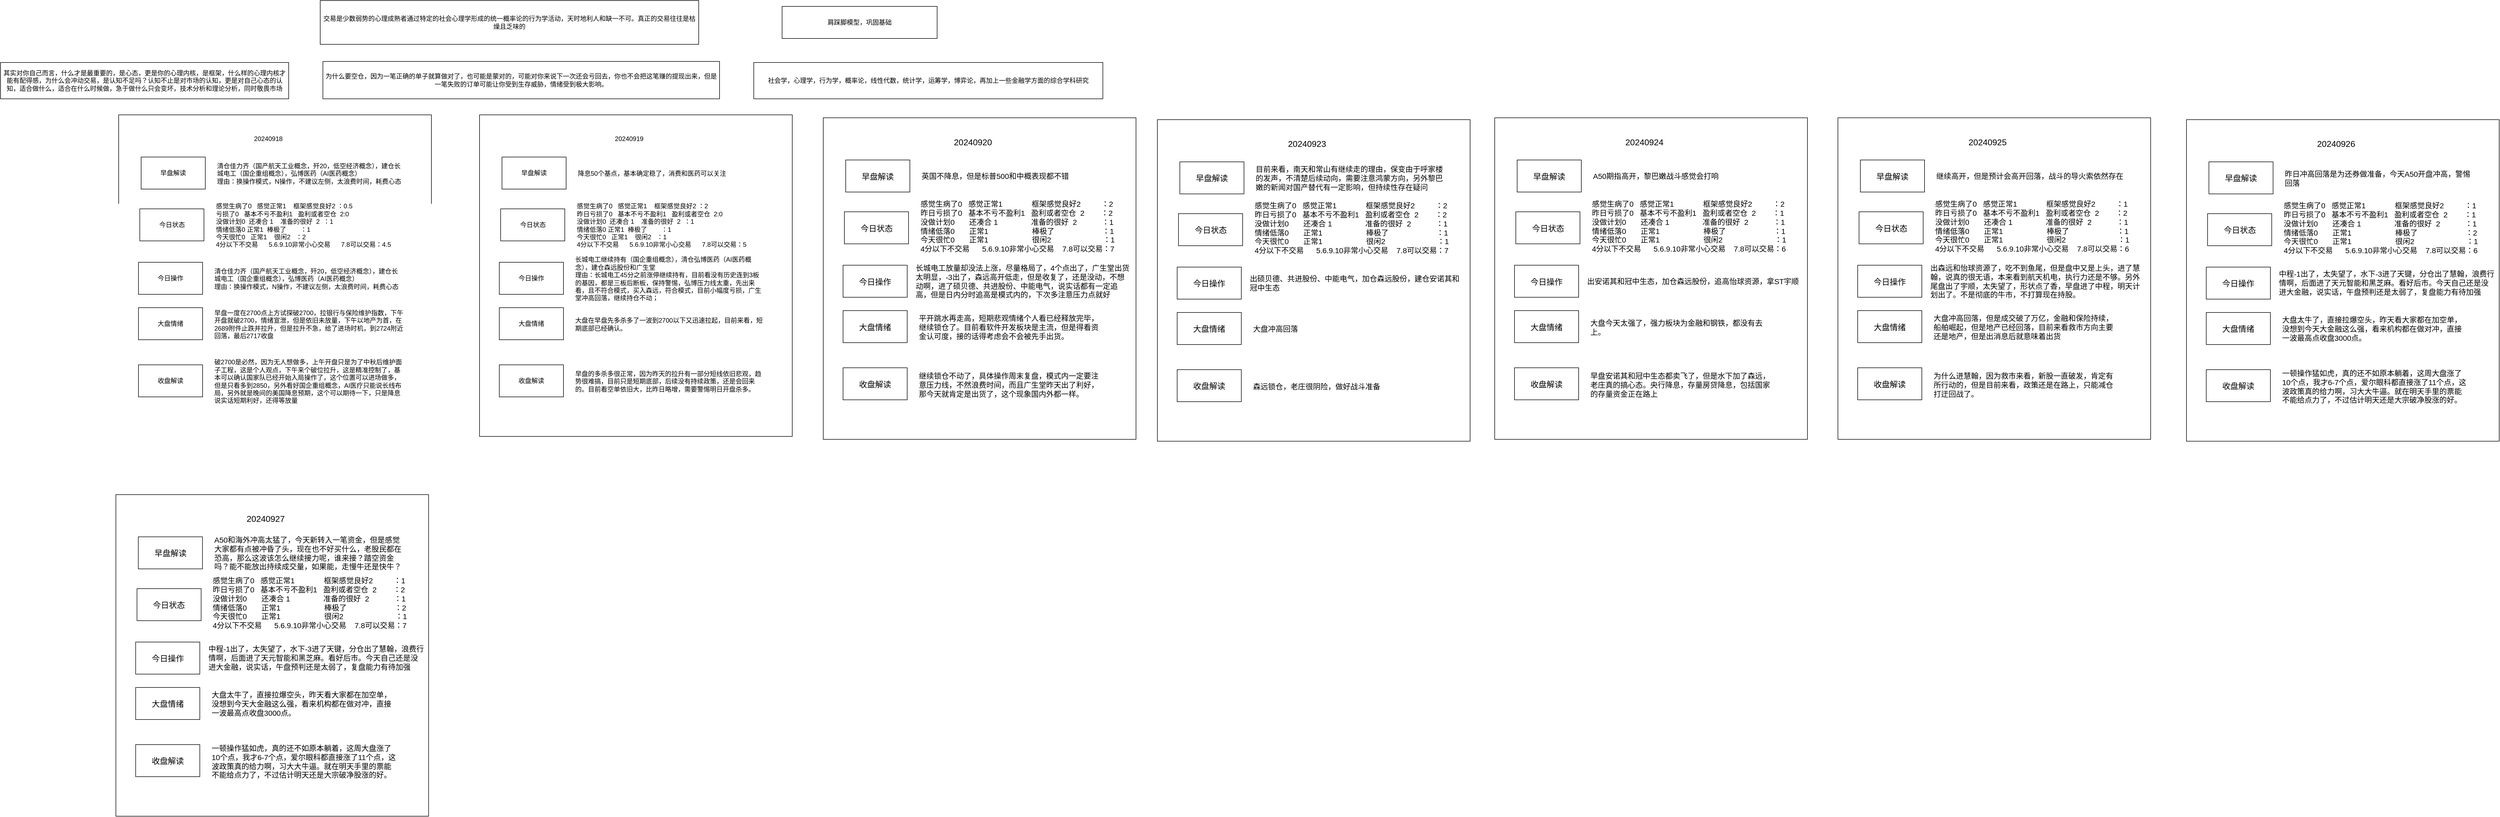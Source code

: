 <mxfile version="24.7.7">
  <diagram name="第 1 页" id="n0Eh1bdH7xCjfE-SlWxd">
    <mxGraphModel dx="1654" dy="1081" grid="0" gridSize="10" guides="1" tooltips="1" connect="1" arrows="1" fold="1" page="0" pageScale="1" pageWidth="827" pageHeight="1169" math="0" shadow="0">
      <root>
        <mxCell id="0" />
        <mxCell id="1" parent="0" />
        <mxCell id="ki8aC08DYE5dmjoq6XBP-1" value="" style="rounded=0;whiteSpace=wrap;html=1;" vertex="1" parent="1">
          <mxGeometry x="-59" y="60" width="585" height="602" as="geometry" />
        </mxCell>
        <mxCell id="ki8aC08DYE5dmjoq6XBP-2" value="20240918" style="text;html=1;align=center;verticalAlign=middle;whiteSpace=wrap;rounded=0;" vertex="1" parent="1">
          <mxGeometry x="-34" y="79" width="510" height="52" as="geometry" />
        </mxCell>
        <mxCell id="ki8aC08DYE5dmjoq6XBP-5" value="" style="group" vertex="1" connectable="0" parent="1">
          <mxGeometry x="-22" y="336" width="495.5" height="61" as="geometry" />
        </mxCell>
        <mxCell id="ki8aC08DYE5dmjoq6XBP-3" value="清仓佳力齐（国产航天工业概念，歼20，低空经济概念），建仓长城电工（国企重组概念），弘博医药（AI医药概念）&lt;div&gt;理由：换操作模式，N操作，不建议左侧，太浪费时间，耗费心态&lt;/div&gt;" style="text;html=1;align=left;verticalAlign=middle;whiteSpace=wrap;rounded=0;" vertex="1" parent="ki8aC08DYE5dmjoq6XBP-5">
          <mxGeometry x="140" width="355.5" height="61" as="geometry" />
        </mxCell>
        <mxCell id="ki8aC08DYE5dmjoq6XBP-4" value="今日操作" style="rounded=0;whiteSpace=wrap;html=1;" vertex="1" parent="ki8aC08DYE5dmjoq6XBP-5">
          <mxGeometry width="120" height="60" as="geometry" />
        </mxCell>
        <mxCell id="ki8aC08DYE5dmjoq6XBP-6" value="" style="group" vertex="1" connectable="0" parent="1">
          <mxGeometry x="-22" y="421" width="495.5" height="61" as="geometry" />
        </mxCell>
        <mxCell id="ki8aC08DYE5dmjoq6XBP-7" value="早盘一度在2700点上方试探破2700，拉银行与保险维护指数，下午开盘就破2700，情绪宣泄，但是依旧未放量，下午以地产为首，在2689附件止跌并拉升，但是拉升不急，给了进场时机，到2724附近回落，最后2717收盘" style="text;html=1;align=left;verticalAlign=middle;whiteSpace=wrap;rounded=0;" vertex="1" parent="ki8aC08DYE5dmjoq6XBP-6">
          <mxGeometry x="140" width="355.5" height="61" as="geometry" />
        </mxCell>
        <mxCell id="ki8aC08DYE5dmjoq6XBP-8" value="大盘情绪" style="rounded=0;whiteSpace=wrap;html=1;" vertex="1" parent="ki8aC08DYE5dmjoq6XBP-6">
          <mxGeometry width="120" height="60" as="geometry" />
        </mxCell>
        <mxCell id="ki8aC08DYE5dmjoq6XBP-9" value="" style="group" vertex="1" connectable="0" parent="1">
          <mxGeometry x="-17" y="139" width="495.5" height="61" as="geometry" />
        </mxCell>
        <mxCell id="ki8aC08DYE5dmjoq6XBP-10" value="清仓佳力齐（国产航天工业概念，歼20，低空经济概念），建仓长城电工（国企重组概念），弘博医药（AI医药概念）&lt;div&gt;理由：换操作模式，N操作，不建议左侧，太浪费时间，耗费心态&lt;/div&gt;" style="text;html=1;align=left;verticalAlign=middle;whiteSpace=wrap;rounded=0;" vertex="1" parent="ki8aC08DYE5dmjoq6XBP-9">
          <mxGeometry x="140" width="355.5" height="61" as="geometry" />
        </mxCell>
        <mxCell id="ki8aC08DYE5dmjoq6XBP-11" value="早盘解读" style="rounded=0;whiteSpace=wrap;html=1;" vertex="1" parent="ki8aC08DYE5dmjoq6XBP-9">
          <mxGeometry width="120" height="60" as="geometry" />
        </mxCell>
        <mxCell id="ki8aC08DYE5dmjoq6XBP-20" value="" style="group" vertex="1" connectable="0" parent="1">
          <mxGeometry x="-22" y="528" width="495.5" height="61" as="geometry" />
        </mxCell>
        <mxCell id="ki8aC08DYE5dmjoq6XBP-21" value="破2700是必然，因为无人想做多，上午开盘只是为了中秋后维护面子工程，这是个人观点，下午来个破位拉升，这是精准控制了，基本可以确认国家队已经开始入局操作了，这个位置可以进场做多，但是只看多到2850，另外看好国企重组概念，AI医疗只能说长线布局，另外就是晚间的美国降息预期，这个可以期待一下，只是降息说实话短期利好，还得等放量" style="text;html=1;align=left;verticalAlign=middle;whiteSpace=wrap;rounded=0;" vertex="1" parent="ki8aC08DYE5dmjoq6XBP-20">
          <mxGeometry x="140" width="355.5" height="61" as="geometry" />
        </mxCell>
        <mxCell id="ki8aC08DYE5dmjoq6XBP-22" value="收盘解读" style="rounded=0;whiteSpace=wrap;html=1;" vertex="1" parent="ki8aC08DYE5dmjoq6XBP-20">
          <mxGeometry width="120" height="60" as="geometry" />
        </mxCell>
        <mxCell id="ki8aC08DYE5dmjoq6XBP-27" value="" style="group" vertex="1" connectable="0" parent="1">
          <mxGeometry x="-19.5" y="236" width="495.5" height="61" as="geometry" />
        </mxCell>
        <mxCell id="ki8aC08DYE5dmjoq6XBP-28" value="感觉生病了0&amp;nbsp; &amp;nbsp;感觉正常1&amp;nbsp; &amp;nbsp; 框架感觉良好2 ：0.5&lt;br&gt;亏损了0&amp;nbsp; &amp;nbsp;基本不亏不盈利1&amp;nbsp; &amp;nbsp;盈利或者空仓&amp;nbsp; 2:0&lt;br&gt;没做计划0&amp;nbsp; 还凑合 1&amp;nbsp; &amp;nbsp; 准备的很好&amp;nbsp; 2&amp;nbsp; ：1&lt;br&gt;情绪低落0 正常1&amp;nbsp; 棒极了&amp;nbsp; &amp;nbsp; &amp;nbsp; &amp;nbsp; ：1&lt;br&gt;今天很忙0&amp;nbsp; &amp;nbsp;正常1&amp;nbsp; &amp;nbsp; 很闲2&amp;nbsp; &amp;nbsp;：2&lt;br&gt;4分以下不交易&amp;nbsp; &amp;nbsp; &amp;nbsp; 5.6.9.10非常小心交易&amp;nbsp; &amp;nbsp; &amp;nbsp; 7.8可以交易：4.5" style="text;html=1;align=left;verticalAlign=middle;whiteSpace=wrap;rounded=0;" vertex="1" parent="ki8aC08DYE5dmjoq6XBP-27">
          <mxGeometry x="140" width="355.5" height="61" as="geometry" />
        </mxCell>
        <mxCell id="ki8aC08DYE5dmjoq6XBP-29" value="今日状态" style="rounded=0;whiteSpace=wrap;html=1;" vertex="1" parent="ki8aC08DYE5dmjoq6XBP-27">
          <mxGeometry width="120" height="60" as="geometry" />
        </mxCell>
        <mxCell id="ki8aC08DYE5dmjoq6XBP-30" value="交易是少数弱势的心理成熟者通过特定的社会心理学形成的统一概率论的行为学活动，天时地利人和缺一不可。真正的交易往往是枯燥且乏味的" style="rounded=0;whiteSpace=wrap;html=1;" vertex="1" parent="1">
          <mxGeometry x="318" y="-154" width="708" height="82" as="geometry" />
        </mxCell>
        <mxCell id="ki8aC08DYE5dmjoq6XBP-31" value="为什么要空仓，因为一笔正确的单子就算做对了，也可能是蒙对的，可能对你来说下一次还会亏回去，你也不会把这笔赚的提现出来，但是一笔失败的订单可能让你受到生存威胁，情绪受到极大影响。" style="rounded=0;whiteSpace=wrap;html=1;" vertex="1" parent="1">
          <mxGeometry x="323" y="-40" width="742" height="70" as="geometry" />
        </mxCell>
        <mxCell id="ki8aC08DYE5dmjoq6XBP-32" value="其实对你自己而言，什么才是最重要的，是心态，更是你的心理内核，是框架，什么样的心理内核才能有配得感，为什么会冲动交易，是认知不足吗？认知不止是对市场的认知，更是对自己心态的认知，适合做什么，适合在什么时候做，急于做什么只会变坏，技术分析和理论分析，同时敬畏市场" style="rounded=0;whiteSpace=wrap;html=1;" vertex="1" parent="1">
          <mxGeometry x="-280" y="-38" width="539" height="68" as="geometry" />
        </mxCell>
        <mxCell id="ki8aC08DYE5dmjoq6XBP-33" value="社会学，心理学，行为学，概率论，线性代数，统计学，运筹学，博弈论，再加上一些金融学方面的综合学科研究" style="rounded=0;whiteSpace=wrap;html=1;" vertex="1" parent="1">
          <mxGeometry x="1129" y="-38" width="653" height="68" as="geometry" />
        </mxCell>
        <mxCell id="ki8aC08DYE5dmjoq6XBP-34" value="" style="rounded=0;whiteSpace=wrap;html=1;" vertex="1" parent="1">
          <mxGeometry x="616" y="60" width="585" height="602" as="geometry" />
        </mxCell>
        <mxCell id="ki8aC08DYE5dmjoq6XBP-35" value="20240919" style="text;html=1;align=center;verticalAlign=middle;whiteSpace=wrap;rounded=0;" vertex="1" parent="1">
          <mxGeometry x="641" y="79" width="510" height="52" as="geometry" />
        </mxCell>
        <mxCell id="ki8aC08DYE5dmjoq6XBP-36" value="" style="group" vertex="1" connectable="0" parent="1">
          <mxGeometry x="653" y="336" width="495.5" height="61" as="geometry" />
        </mxCell>
        <mxCell id="ki8aC08DYE5dmjoq6XBP-37" value="长城电工继续持有（国企重组概念），清仓弘博医药（AI医药概念），建仓森远股份和广生堂&lt;div&gt;理由：长城电工45分之前涨停继续持有，目前看没有历史连到3板的基因，都是三板后断板，保持警惕，弘博压力线太重，先出来看，且不符合模式，买入森远，符合模式，目前小幅度亏损，广生堂冲高回落，继续持仓不动；&lt;/div&gt;" style="text;html=1;align=left;verticalAlign=middle;whiteSpace=wrap;rounded=0;" vertex="1" parent="ki8aC08DYE5dmjoq6XBP-36">
          <mxGeometry x="140" width="355.5" height="61" as="geometry" />
        </mxCell>
        <mxCell id="ki8aC08DYE5dmjoq6XBP-38" value="今日操作" style="rounded=0;whiteSpace=wrap;html=1;" vertex="1" parent="ki8aC08DYE5dmjoq6XBP-36">
          <mxGeometry width="120" height="60" as="geometry" />
        </mxCell>
        <mxCell id="ki8aC08DYE5dmjoq6XBP-39" value="" style="group" vertex="1" connectable="0" parent="1">
          <mxGeometry x="653" y="421" width="495.5" height="61" as="geometry" />
        </mxCell>
        <mxCell id="ki8aC08DYE5dmjoq6XBP-40" value="大盘在早盘先多杀多了一波到2700以下又迅速拉起，目前来看，短期底部已经确认。" style="text;html=1;align=left;verticalAlign=middle;whiteSpace=wrap;rounded=0;" vertex="1" parent="ki8aC08DYE5dmjoq6XBP-39">
          <mxGeometry x="140" width="355.5" height="61" as="geometry" />
        </mxCell>
        <mxCell id="ki8aC08DYE5dmjoq6XBP-41" value="大盘情绪" style="rounded=0;whiteSpace=wrap;html=1;" vertex="1" parent="ki8aC08DYE5dmjoq6XBP-39">
          <mxGeometry width="120" height="60" as="geometry" />
        </mxCell>
        <mxCell id="ki8aC08DYE5dmjoq6XBP-42" value="" style="group" vertex="1" connectable="0" parent="1">
          <mxGeometry x="658" y="139" width="495.5" height="61" as="geometry" />
        </mxCell>
        <mxCell id="ki8aC08DYE5dmjoq6XBP-43" value="降息50个基点，基本确定稳了，消费和医药可以关注" style="text;html=1;align=left;verticalAlign=middle;whiteSpace=wrap;rounded=0;" vertex="1" parent="ki8aC08DYE5dmjoq6XBP-42">
          <mxGeometry x="140" width="355.5" height="61" as="geometry" />
        </mxCell>
        <mxCell id="ki8aC08DYE5dmjoq6XBP-44" value="早盘解读" style="rounded=0;whiteSpace=wrap;html=1;" vertex="1" parent="ki8aC08DYE5dmjoq6XBP-42">
          <mxGeometry width="120" height="60" as="geometry" />
        </mxCell>
        <mxCell id="ki8aC08DYE5dmjoq6XBP-45" value="" style="group" vertex="1" connectable="0" parent="1">
          <mxGeometry x="653" y="528" width="495.5" height="61" as="geometry" />
        </mxCell>
        <mxCell id="ki8aC08DYE5dmjoq6XBP-46" value="早盘的多杀多很正常，因为昨天的拉升有一部分短线依旧悲观，趋势很难搞，目前只是短期底部，后续没有持续政策，还是会回来的。目前看空单依旧大，比昨日略增，需要警惕明日开盘杀多。" style="text;html=1;align=left;verticalAlign=middle;whiteSpace=wrap;rounded=0;" vertex="1" parent="ki8aC08DYE5dmjoq6XBP-45">
          <mxGeometry x="140" width="355.5" height="61" as="geometry" />
        </mxCell>
        <mxCell id="ki8aC08DYE5dmjoq6XBP-47" value="收盘解读" style="rounded=0;whiteSpace=wrap;html=1;" vertex="1" parent="ki8aC08DYE5dmjoq6XBP-45">
          <mxGeometry width="120" height="60" as="geometry" />
        </mxCell>
        <mxCell id="ki8aC08DYE5dmjoq6XBP-48" value="" style="group" vertex="1" connectable="0" parent="1">
          <mxGeometry x="655.5" y="236" width="495.5" height="61" as="geometry" />
        </mxCell>
        <mxCell id="ki8aC08DYE5dmjoq6XBP-49" value="感觉生病了0&amp;nbsp; &amp;nbsp;感觉正常1&amp;nbsp; &amp;nbsp; 框架感觉良好2 ：2&lt;br&gt;昨日亏损了0&amp;nbsp; &amp;nbsp;基本不亏不盈利1&amp;nbsp; &amp;nbsp;盈利或者空仓&amp;nbsp; 2:0&lt;br&gt;没做计划0&amp;nbsp; 还凑合 1&amp;nbsp; &amp;nbsp; 准备的很好&amp;nbsp; 2&amp;nbsp; ：1&lt;br&gt;情绪低落0 正常1&amp;nbsp; 棒极了&amp;nbsp; &amp;nbsp; &amp;nbsp; &amp;nbsp; ：1&lt;br&gt;今天很忙0&amp;nbsp; &amp;nbsp;正常1&amp;nbsp; &amp;nbsp; 很闲2&amp;nbsp; &amp;nbsp;：1&lt;br&gt;4分以下不交易&amp;nbsp; &amp;nbsp; &amp;nbsp; 5.6.9.10非常小心交易&amp;nbsp; &amp;nbsp; &amp;nbsp; 7.8可以交易：5" style="text;html=1;align=left;verticalAlign=middle;whiteSpace=wrap;rounded=0;" vertex="1" parent="ki8aC08DYE5dmjoq6XBP-48">
          <mxGeometry x="140" width="355.5" height="61" as="geometry" />
        </mxCell>
        <mxCell id="ki8aC08DYE5dmjoq6XBP-50" value="今日状态" style="rounded=0;whiteSpace=wrap;html=1;" vertex="1" parent="ki8aC08DYE5dmjoq6XBP-48">
          <mxGeometry width="120" height="60" as="geometry" />
        </mxCell>
        <mxCell id="ki8aC08DYE5dmjoq6XBP-51" value="肩踩脚模型，巩固基础" style="rounded=0;whiteSpace=wrap;html=1;" vertex="1" parent="1">
          <mxGeometry x="1182" y="-143" width="290" height="60" as="geometry" />
        </mxCell>
        <mxCell id="ki8aC08DYE5dmjoq6XBP-52" value="" style="rounded=0;whiteSpace=wrap;html=1;" vertex="1" parent="1">
          <mxGeometry x="1259" y="65.5" width="585" height="602" as="geometry" />
        </mxCell>
        <mxCell id="ki8aC08DYE5dmjoq6XBP-53" value="&lt;font style=&quot;font-size: 16px;&quot;&gt;20240920&lt;/font&gt;" style="text;html=1;align=center;verticalAlign=middle;whiteSpace=wrap;rounded=0;" vertex="1" parent="1">
          <mxGeometry x="1284" y="84.5" width="510" height="52" as="geometry" />
        </mxCell>
        <mxCell id="ki8aC08DYE5dmjoq6XBP-54" value="" style="group" vertex="1" connectable="0" parent="1">
          <mxGeometry x="1296" y="341.5" width="542" height="71" as="geometry" />
        </mxCell>
        <mxCell id="ki8aC08DYE5dmjoq6XBP-56" value="&lt;font style=&quot;font-size: 15px;&quot;&gt;今日操作&lt;/font&gt;" style="rounded=0;whiteSpace=wrap;html=1;" vertex="1" parent="ki8aC08DYE5dmjoq6XBP-54">
          <mxGeometry width="120" height="60" as="geometry" />
        </mxCell>
        <mxCell id="ki8aC08DYE5dmjoq6XBP-69" value="&lt;font style=&quot;font-size: 14px;&quot;&gt;长城电工放量却没法上涨，尽量格局了，4个点出了，广生堂出货太明显，-3出了，森远高开低走，但是收复了，还是没动，不想动啊，进了硕贝德、共进股份、中能电气，说实话都有一定追高，但是日内分时追高是模式内的，下次多注意压力点就好&lt;/font&gt;" style="text;html=1;align=left;verticalAlign=middle;whiteSpace=wrap;rounded=0;" vertex="1" parent="ki8aC08DYE5dmjoq6XBP-54">
          <mxGeometry x="134" y="-3.62" width="406" height="67.25" as="geometry" />
        </mxCell>
        <mxCell id="ki8aC08DYE5dmjoq6XBP-57" value="" style="group" vertex="1" connectable="0" parent="1">
          <mxGeometry x="1296" y="426.5" width="495.5" height="61" as="geometry" />
        </mxCell>
        <mxCell id="ki8aC08DYE5dmjoq6XBP-59" value="&lt;font style=&quot;font-size: 15px;&quot;&gt;大盘情绪&lt;/font&gt;" style="rounded=0;whiteSpace=wrap;html=1;" vertex="1" parent="ki8aC08DYE5dmjoq6XBP-57">
          <mxGeometry width="120" height="60" as="geometry" />
        </mxCell>
        <mxCell id="ki8aC08DYE5dmjoq6XBP-70" value="&lt;font style=&quot;font-size: 14px;&quot;&gt;平开跳水再走高，短期悲观情绪个人看已经释放完毕，继续锁仓了。目前看软件开发板块是主流，但是得看资金认可度，接的话得考虑会不会被先手出货。&lt;/font&gt;" style="text;html=1;align=left;verticalAlign=middle;whiteSpace=wrap;rounded=0;" vertex="1" parent="ki8aC08DYE5dmjoq6XBP-57">
          <mxGeometry x="140" y="6.5" width="349" height="49.5" as="geometry" />
        </mxCell>
        <mxCell id="ki8aC08DYE5dmjoq6XBP-60" value="" style="group" vertex="1" connectable="0" parent="1">
          <mxGeometry x="1301" y="144.5" width="495.5" height="61" as="geometry" />
        </mxCell>
        <mxCell id="ki8aC08DYE5dmjoq6XBP-61" value="&lt;font style=&quot;font-size: 14px;&quot;&gt;英国不降息，但是标普500和中概表现都不错&lt;/font&gt;" style="text;html=1;align=left;verticalAlign=middle;whiteSpace=wrap;rounded=0;" vertex="1" parent="ki8aC08DYE5dmjoq6XBP-60">
          <mxGeometry x="140" width="355.5" height="61" as="geometry" />
        </mxCell>
        <mxCell id="ki8aC08DYE5dmjoq6XBP-62" value="&lt;font style=&quot;font-size: 15px;&quot;&gt;早盘解读&lt;/font&gt;" style="rounded=0;whiteSpace=wrap;html=1;" vertex="1" parent="ki8aC08DYE5dmjoq6XBP-60">
          <mxGeometry width="120" height="60" as="geometry" />
        </mxCell>
        <mxCell id="ki8aC08DYE5dmjoq6XBP-63" value="" style="group;align=left;" vertex="1" connectable="0" parent="1">
          <mxGeometry x="1296" y="533.5" width="495.5" height="61" as="geometry" />
        </mxCell>
        <mxCell id="ki8aC08DYE5dmjoq6XBP-65" value="&lt;font style=&quot;font-size: 15px;&quot;&gt;收盘解读&lt;/font&gt;" style="rounded=0;whiteSpace=wrap;html=1;" vertex="1" parent="ki8aC08DYE5dmjoq6XBP-63">
          <mxGeometry width="120" height="60" as="geometry" />
        </mxCell>
        <mxCell id="ki8aC08DYE5dmjoq6XBP-71" value="&lt;font style=&quot;font-size: 14px;&quot;&gt;继续锁仓不动了，具体操作周末复盘，模式内一定要注意压力线，不然浪费时间，而且广生堂昨天出了利好，那今天就肯定是出货了，这个现象国内外都一样。&lt;/font&gt;" style="text;html=1;align=left;verticalAlign=middle;whiteSpace=wrap;rounded=0;" vertex="1" parent="ki8aC08DYE5dmjoq6XBP-63">
          <mxGeometry x="140" y="7.5" width="347" height="49.5" as="geometry" />
        </mxCell>
        <mxCell id="ki8aC08DYE5dmjoq6XBP-66" value="" style="group" vertex="1" connectable="0" parent="1">
          <mxGeometry x="1298.5" y="241.5" width="528" height="61" as="geometry" />
        </mxCell>
        <mxCell id="ki8aC08DYE5dmjoq6XBP-67" value="&lt;font style=&quot;font-size: 14px;&quot;&gt;感觉生病了0&amp;nbsp; &amp;nbsp;感觉正常1&amp;nbsp; &amp;nbsp; &amp;nbsp; &amp;nbsp; &amp;nbsp; &amp;nbsp; &amp;nbsp; 框架感觉良好2&amp;nbsp; &amp;nbsp; &amp;nbsp; &amp;nbsp; &amp;nbsp; ：2&lt;br&gt;昨日亏损了0&amp;nbsp; &amp;nbsp;基本不亏不盈利1&amp;nbsp; &amp;nbsp;盈利或者空仓&amp;nbsp; 2&amp;nbsp; &amp;nbsp; &amp;nbsp; &amp;nbsp; ：2&lt;br&gt;没做计划0&amp;nbsp; &amp;nbsp; &amp;nbsp; &amp;nbsp;还凑合 1&amp;nbsp; &amp;nbsp; &amp;nbsp; &amp;nbsp; &amp;nbsp; &amp;nbsp; &amp;nbsp; &amp;nbsp; 准备的很好&amp;nbsp; 2&amp;nbsp; &amp;nbsp; &amp;nbsp; &amp;nbsp; &amp;nbsp; &amp;nbsp; ：1&lt;br&gt;情绪低落0&amp;nbsp; &amp;nbsp; &amp;nbsp; &amp;nbsp;正常1&amp;nbsp; &amp;nbsp; &amp;nbsp; &amp;nbsp; &amp;nbsp; &amp;nbsp; &amp;nbsp; &amp;nbsp; &amp;nbsp; &amp;nbsp; &amp;nbsp;棒极了&amp;nbsp; &amp;nbsp; &amp;nbsp; &amp;nbsp; &amp;nbsp; &amp;nbsp; &amp;nbsp; &amp;nbsp; &amp;nbsp; &amp;nbsp; &amp;nbsp; &amp;nbsp;：1&lt;br&gt;今天很忙0&amp;nbsp; &amp;nbsp; &amp;nbsp; &amp;nbsp;正常1&amp;nbsp; &amp;nbsp; &amp;nbsp; &amp;nbsp; &amp;nbsp; &amp;nbsp; &amp;nbsp; &amp;nbsp; &amp;nbsp; &amp;nbsp; &amp;nbsp;很闲2&amp;nbsp; &amp;nbsp; &amp;nbsp; &amp;nbsp; &amp;nbsp; &amp;nbsp; &amp;nbsp; &amp;nbsp; &amp;nbsp; &amp;nbsp; &amp;nbsp; &amp;nbsp; &amp;nbsp;：1&lt;br&gt;4分以下不交易&amp;nbsp; &amp;nbsp; &amp;nbsp; 5.6.9.10非常小心交易&amp;nbsp; &amp;nbsp; 7.8可以交易：7&lt;/font&gt;" style="text;html=1;align=left;verticalAlign=middle;whiteSpace=wrap;rounded=0;" vertex="1" parent="ki8aC08DYE5dmjoq6XBP-66">
          <mxGeometry x="140" y="-7" width="388" height="68" as="geometry" />
        </mxCell>
        <mxCell id="ki8aC08DYE5dmjoq6XBP-68" value="&lt;font style=&quot;font-size: 15px;&quot;&gt;今日状态&lt;/font&gt;" style="rounded=0;whiteSpace=wrap;html=1;" vertex="1" parent="ki8aC08DYE5dmjoq6XBP-66">
          <mxGeometry width="120" height="60" as="geometry" />
        </mxCell>
        <mxCell id="ki8aC08DYE5dmjoq6XBP-72" value="" style="rounded=0;whiteSpace=wrap;html=1;" vertex="1" parent="1">
          <mxGeometry x="1884" y="69" width="585" height="602" as="geometry" />
        </mxCell>
        <mxCell id="ki8aC08DYE5dmjoq6XBP-73" value="&lt;font style=&quot;font-size: 16px;&quot;&gt;20240923&lt;/font&gt;" style="text;html=1;align=center;verticalAlign=middle;whiteSpace=wrap;rounded=0;" vertex="1" parent="1">
          <mxGeometry x="1909" y="88" width="510" height="52" as="geometry" />
        </mxCell>
        <mxCell id="ki8aC08DYE5dmjoq6XBP-74" value="" style="group" vertex="1" connectable="0" parent="1">
          <mxGeometry x="1921" y="345" width="542" height="71" as="geometry" />
        </mxCell>
        <mxCell id="ki8aC08DYE5dmjoq6XBP-75" value="&lt;font style=&quot;font-size: 15px;&quot;&gt;今日操作&lt;/font&gt;" style="rounded=0;whiteSpace=wrap;html=1;" vertex="1" parent="ki8aC08DYE5dmjoq6XBP-74">
          <mxGeometry width="120" height="60" as="geometry" />
        </mxCell>
        <mxCell id="ki8aC08DYE5dmjoq6XBP-76" value="&lt;font style=&quot;font-size: 14px;&quot;&gt;出硕贝德、共进股份、中能电气，加仓森远股份，建仓安诺其和冠中生态&lt;/font&gt;" style="text;html=1;align=left;verticalAlign=middle;whiteSpace=wrap;rounded=0;" vertex="1" parent="ki8aC08DYE5dmjoq6XBP-74">
          <mxGeometry x="134" y="-3.62" width="406" height="67.25" as="geometry" />
        </mxCell>
        <mxCell id="ki8aC08DYE5dmjoq6XBP-77" value="" style="group" vertex="1" connectable="0" parent="1">
          <mxGeometry x="1921" y="430" width="495.5" height="61" as="geometry" />
        </mxCell>
        <mxCell id="ki8aC08DYE5dmjoq6XBP-78" value="&lt;font style=&quot;font-size: 15px;&quot;&gt;大盘情绪&lt;/font&gt;" style="rounded=0;whiteSpace=wrap;html=1;" vertex="1" parent="ki8aC08DYE5dmjoq6XBP-77">
          <mxGeometry width="120" height="60" as="geometry" />
        </mxCell>
        <mxCell id="ki8aC08DYE5dmjoq6XBP-79" value="&lt;font style=&quot;font-size: 14px;&quot;&gt;大盘冲高回落&lt;/font&gt;" style="text;html=1;align=left;verticalAlign=middle;whiteSpace=wrap;rounded=0;" vertex="1" parent="ki8aC08DYE5dmjoq6XBP-77">
          <mxGeometry x="140" y="6.5" width="349" height="49.5" as="geometry" />
        </mxCell>
        <mxCell id="ki8aC08DYE5dmjoq6XBP-80" value="" style="group" vertex="1" connectable="0" parent="1">
          <mxGeometry x="1926" y="148" width="495.5" height="61" as="geometry" />
        </mxCell>
        <mxCell id="ki8aC08DYE5dmjoq6XBP-81" value="&lt;font style=&quot;font-size: 14px;&quot;&gt;目前来看，南天和常山有继续走的理由，保变由于呼家楼的发声，不清楚后续动向，需要注意鸿蒙方向，另外黎巴嫩的新闻对国产替代有一定影响，但持续性存在疑问&lt;/font&gt;" style="text;html=1;align=left;verticalAlign=middle;whiteSpace=wrap;rounded=0;" vertex="1" parent="ki8aC08DYE5dmjoq6XBP-80">
          <mxGeometry x="140" width="355.5" height="61" as="geometry" />
        </mxCell>
        <mxCell id="ki8aC08DYE5dmjoq6XBP-82" value="&lt;font style=&quot;font-size: 15px;&quot;&gt;早盘解读&lt;/font&gt;" style="rounded=0;whiteSpace=wrap;html=1;" vertex="1" parent="ki8aC08DYE5dmjoq6XBP-80">
          <mxGeometry width="120" height="60" as="geometry" />
        </mxCell>
        <mxCell id="ki8aC08DYE5dmjoq6XBP-83" value="" style="group;align=left;" vertex="1" connectable="0" parent="1">
          <mxGeometry x="1921" y="537" width="495.5" height="61" as="geometry" />
        </mxCell>
        <mxCell id="ki8aC08DYE5dmjoq6XBP-84" value="&lt;font style=&quot;font-size: 15px;&quot;&gt;收盘解读&lt;/font&gt;" style="rounded=0;whiteSpace=wrap;html=1;" vertex="1" parent="ki8aC08DYE5dmjoq6XBP-83">
          <mxGeometry width="120" height="60" as="geometry" />
        </mxCell>
        <mxCell id="ki8aC08DYE5dmjoq6XBP-85" value="&lt;font style=&quot;font-size: 14px;&quot;&gt;森远锁仓，老庄很阴险，做好战斗准备&lt;/font&gt;" style="text;html=1;align=left;verticalAlign=middle;whiteSpace=wrap;rounded=0;" vertex="1" parent="ki8aC08DYE5dmjoq6XBP-83">
          <mxGeometry x="140" y="7.5" width="347" height="49.5" as="geometry" />
        </mxCell>
        <mxCell id="ki8aC08DYE5dmjoq6XBP-86" value="" style="group" vertex="1" connectable="0" parent="1">
          <mxGeometry x="1923.5" y="245" width="528" height="61" as="geometry" />
        </mxCell>
        <mxCell id="ki8aC08DYE5dmjoq6XBP-87" value="&lt;font style=&quot;font-size: 14px;&quot;&gt;感觉生病了0&amp;nbsp; &amp;nbsp;感觉正常1&amp;nbsp; &amp;nbsp; &amp;nbsp; &amp;nbsp; &amp;nbsp; &amp;nbsp; &amp;nbsp; 框架感觉良好2&amp;nbsp; &amp;nbsp; &amp;nbsp; &amp;nbsp; &amp;nbsp; ：2&lt;br&gt;昨日亏损了0&amp;nbsp; &amp;nbsp;基本不亏不盈利1&amp;nbsp; &amp;nbsp;盈利或者空仓&amp;nbsp; 2&amp;nbsp; &amp;nbsp; &amp;nbsp; &amp;nbsp; ：2&lt;br&gt;没做计划0&amp;nbsp; &amp;nbsp; &amp;nbsp; &amp;nbsp;还凑合 1&amp;nbsp; &amp;nbsp; &amp;nbsp; &amp;nbsp; &amp;nbsp; &amp;nbsp; &amp;nbsp; &amp;nbsp; 准备的很好&amp;nbsp; 2&amp;nbsp; &amp;nbsp; &amp;nbsp; &amp;nbsp; &amp;nbsp; &amp;nbsp; ：1&lt;br&gt;情绪低落0&amp;nbsp; &amp;nbsp; &amp;nbsp; &amp;nbsp;正常1&amp;nbsp; &amp;nbsp; &amp;nbsp; &amp;nbsp; &amp;nbsp; &amp;nbsp; &amp;nbsp; &amp;nbsp; &amp;nbsp; &amp;nbsp; &amp;nbsp;棒极了&amp;nbsp; &amp;nbsp; &amp;nbsp; &amp;nbsp; &amp;nbsp; &amp;nbsp; &amp;nbsp; &amp;nbsp; &amp;nbsp; &amp;nbsp; &amp;nbsp; &amp;nbsp;：1&lt;br&gt;今天很忙0&amp;nbsp; &amp;nbsp; &amp;nbsp; &amp;nbsp;正常1&amp;nbsp; &amp;nbsp; &amp;nbsp; &amp;nbsp; &amp;nbsp; &amp;nbsp; &amp;nbsp; &amp;nbsp; &amp;nbsp; &amp;nbsp; &amp;nbsp;很闲2&amp;nbsp; &amp;nbsp; &amp;nbsp; &amp;nbsp; &amp;nbsp; &amp;nbsp; &amp;nbsp; &amp;nbsp; &amp;nbsp; &amp;nbsp; &amp;nbsp; &amp;nbsp; &amp;nbsp;：1&lt;br&gt;4分以下不交易&amp;nbsp; &amp;nbsp; &amp;nbsp; 5.6.9.10非常小心交易&amp;nbsp; &amp;nbsp; 7.8可以交易：7&lt;/font&gt;" style="text;html=1;align=left;verticalAlign=middle;whiteSpace=wrap;rounded=0;" vertex="1" parent="ki8aC08DYE5dmjoq6XBP-86">
          <mxGeometry x="140" y="-7" width="388" height="68" as="geometry" />
        </mxCell>
        <mxCell id="ki8aC08DYE5dmjoq6XBP-88" value="&lt;font style=&quot;font-size: 15px;&quot;&gt;今日状态&lt;/font&gt;" style="rounded=0;whiteSpace=wrap;html=1;" vertex="1" parent="ki8aC08DYE5dmjoq6XBP-86">
          <mxGeometry width="120" height="60" as="geometry" />
        </mxCell>
        <mxCell id="ki8aC08DYE5dmjoq6XBP-89" value="" style="rounded=0;whiteSpace=wrap;html=1;" vertex="1" parent="1">
          <mxGeometry x="2515" y="65.5" width="585" height="602" as="geometry" />
        </mxCell>
        <mxCell id="ki8aC08DYE5dmjoq6XBP-90" value="&lt;font style=&quot;font-size: 16px;&quot;&gt;20240924&lt;/font&gt;" style="text;html=1;align=center;verticalAlign=middle;whiteSpace=wrap;rounded=0;" vertex="1" parent="1">
          <mxGeometry x="2540" y="84.5" width="510" height="52" as="geometry" />
        </mxCell>
        <mxCell id="ki8aC08DYE5dmjoq6XBP-91" value="" style="group" vertex="1" connectable="0" parent="1">
          <mxGeometry x="2552" y="341.5" width="542" height="71" as="geometry" />
        </mxCell>
        <mxCell id="ki8aC08DYE5dmjoq6XBP-92" value="&lt;font style=&quot;font-size: 15px;&quot;&gt;今日操作&lt;/font&gt;" style="rounded=0;whiteSpace=wrap;html=1;" vertex="1" parent="ki8aC08DYE5dmjoq6XBP-91">
          <mxGeometry width="120" height="60" as="geometry" />
        </mxCell>
        <mxCell id="ki8aC08DYE5dmjoq6XBP-93" value="&lt;font style=&quot;font-size: 14px;&quot;&gt;出安诺其和冠中生态，加仓森远股份，追高怡球资源，拿ST宇顺&lt;/font&gt;" style="text;html=1;align=left;verticalAlign=middle;whiteSpace=wrap;rounded=0;" vertex="1" parent="ki8aC08DYE5dmjoq6XBP-91">
          <mxGeometry x="134" y="-3.62" width="406" height="67.25" as="geometry" />
        </mxCell>
        <mxCell id="ki8aC08DYE5dmjoq6XBP-94" value="" style="group" vertex="1" connectable="0" parent="1">
          <mxGeometry x="2552" y="426.5" width="495.5" height="61" as="geometry" />
        </mxCell>
        <mxCell id="ki8aC08DYE5dmjoq6XBP-95" value="&lt;font style=&quot;font-size: 15px;&quot;&gt;大盘情绪&lt;/font&gt;" style="rounded=0;whiteSpace=wrap;html=1;" vertex="1" parent="ki8aC08DYE5dmjoq6XBP-94">
          <mxGeometry width="120" height="60" as="geometry" />
        </mxCell>
        <mxCell id="ki8aC08DYE5dmjoq6XBP-96" value="&lt;span style=&quot;font-size: 14px;&quot;&gt;大盘今天太强了，强力板块为金融和钢铁，都没有去上。&lt;/span&gt;" style="text;html=1;align=left;verticalAlign=middle;whiteSpace=wrap;rounded=0;" vertex="1" parent="ki8aC08DYE5dmjoq6XBP-94">
          <mxGeometry x="140" y="6.5" width="349" height="49.5" as="geometry" />
        </mxCell>
        <mxCell id="ki8aC08DYE5dmjoq6XBP-97" value="" style="group" vertex="1" connectable="0" parent="1">
          <mxGeometry x="2557" y="144.5" width="495.5" height="61" as="geometry" />
        </mxCell>
        <mxCell id="ki8aC08DYE5dmjoq6XBP-98" value="&lt;span style=&quot;font-size: 14px;&quot;&gt;A50期指高开，黎巴嫩战斗感觉会打响&lt;/span&gt;" style="text;html=1;align=left;verticalAlign=middle;whiteSpace=wrap;rounded=0;" vertex="1" parent="ki8aC08DYE5dmjoq6XBP-97">
          <mxGeometry x="140" width="355.5" height="61" as="geometry" />
        </mxCell>
        <mxCell id="ki8aC08DYE5dmjoq6XBP-99" value="&lt;font style=&quot;font-size: 15px;&quot;&gt;早盘解读&lt;/font&gt;" style="rounded=0;whiteSpace=wrap;html=1;" vertex="1" parent="ki8aC08DYE5dmjoq6XBP-97">
          <mxGeometry width="120" height="60" as="geometry" />
        </mxCell>
        <mxCell id="ki8aC08DYE5dmjoq6XBP-100" value="" style="group;align=left;" vertex="1" connectable="0" parent="1">
          <mxGeometry x="2552" y="533.5" width="495.5" height="61" as="geometry" />
        </mxCell>
        <mxCell id="ki8aC08DYE5dmjoq6XBP-101" value="&lt;font style=&quot;font-size: 15px;&quot;&gt;收盘解读&lt;/font&gt;" style="rounded=0;whiteSpace=wrap;html=1;" vertex="1" parent="ki8aC08DYE5dmjoq6XBP-100">
          <mxGeometry width="120" height="60" as="geometry" />
        </mxCell>
        <mxCell id="ki8aC08DYE5dmjoq6XBP-102" value="&lt;font style=&quot;font-size: 14px;&quot;&gt;早盘安诺其和冠中生态都卖飞了，但是水下加了森远，老庄真的搞心态。央行降息，存量房贷降息，包括国家的存量资金正在路上&lt;/font&gt;" style="text;html=1;align=left;verticalAlign=middle;whiteSpace=wrap;rounded=0;" vertex="1" parent="ki8aC08DYE5dmjoq6XBP-100">
          <mxGeometry x="140" y="7.5" width="347" height="49.5" as="geometry" />
        </mxCell>
        <mxCell id="ki8aC08DYE5dmjoq6XBP-103" value="" style="group" vertex="1" connectable="0" parent="1">
          <mxGeometry x="2554.5" y="241.5" width="528" height="61" as="geometry" />
        </mxCell>
        <mxCell id="ki8aC08DYE5dmjoq6XBP-104" value="&lt;font style=&quot;font-size: 14px;&quot;&gt;感觉生病了0&amp;nbsp; &amp;nbsp;感觉正常1&amp;nbsp; &amp;nbsp; &amp;nbsp; &amp;nbsp; &amp;nbsp; &amp;nbsp; &amp;nbsp; 框架感觉良好2&amp;nbsp; &amp;nbsp; &amp;nbsp; &amp;nbsp; &amp;nbsp; ：2&lt;br&gt;昨日亏损了0&amp;nbsp; &amp;nbsp;基本不亏不盈利1&amp;nbsp; &amp;nbsp;盈利或者空仓&amp;nbsp; 2&amp;nbsp; &amp;nbsp; &amp;nbsp; &amp;nbsp; ：1&lt;br&gt;没做计划0&amp;nbsp; &amp;nbsp; &amp;nbsp; &amp;nbsp;还凑合 1&amp;nbsp; &amp;nbsp; &amp;nbsp; &amp;nbsp; &amp;nbsp; &amp;nbsp; &amp;nbsp; &amp;nbsp; 准备的很好&amp;nbsp; 2&amp;nbsp; &amp;nbsp; &amp;nbsp; &amp;nbsp; &amp;nbsp; &amp;nbsp; ：1&lt;br&gt;情绪低落0&amp;nbsp; &amp;nbsp; &amp;nbsp; &amp;nbsp;正常1&amp;nbsp; &amp;nbsp; &amp;nbsp; &amp;nbsp; &amp;nbsp; &amp;nbsp; &amp;nbsp; &amp;nbsp; &amp;nbsp; &amp;nbsp; &amp;nbsp;棒极了&amp;nbsp; &amp;nbsp; &amp;nbsp; &amp;nbsp; &amp;nbsp; &amp;nbsp; &amp;nbsp; &amp;nbsp; &amp;nbsp; &amp;nbsp; &amp;nbsp; &amp;nbsp;：1&lt;br&gt;今天很忙0&amp;nbsp; &amp;nbsp; &amp;nbsp; &amp;nbsp;正常1&amp;nbsp; &amp;nbsp; &amp;nbsp; &amp;nbsp; &amp;nbsp; &amp;nbsp; &amp;nbsp; &amp;nbsp; &amp;nbsp; &amp;nbsp; &amp;nbsp;很闲2&amp;nbsp; &amp;nbsp; &amp;nbsp; &amp;nbsp; &amp;nbsp; &amp;nbsp; &amp;nbsp; &amp;nbsp; &amp;nbsp; &amp;nbsp; &amp;nbsp; &amp;nbsp; &amp;nbsp;：1&lt;br&gt;4分以下不交易&amp;nbsp; &amp;nbsp; &amp;nbsp; 5.6.9.10非常小心交易&amp;nbsp; &amp;nbsp; 7.8可以交易：6&lt;/font&gt;" style="text;html=1;align=left;verticalAlign=middle;whiteSpace=wrap;rounded=0;" vertex="1" parent="ki8aC08DYE5dmjoq6XBP-103">
          <mxGeometry x="140" y="-7" width="388" height="68" as="geometry" />
        </mxCell>
        <mxCell id="ki8aC08DYE5dmjoq6XBP-105" value="&lt;font style=&quot;font-size: 15px;&quot;&gt;今日状态&lt;/font&gt;" style="rounded=0;whiteSpace=wrap;html=1;" vertex="1" parent="ki8aC08DYE5dmjoq6XBP-103">
          <mxGeometry width="120" height="60" as="geometry" />
        </mxCell>
        <mxCell id="ki8aC08DYE5dmjoq6XBP-106" value="" style="rounded=0;whiteSpace=wrap;html=1;" vertex="1" parent="1">
          <mxGeometry x="3157" y="65.5" width="585" height="602" as="geometry" />
        </mxCell>
        <mxCell id="ki8aC08DYE5dmjoq6XBP-107" value="&lt;font style=&quot;font-size: 16px;&quot;&gt;20240925&lt;/font&gt;" style="text;html=1;align=center;verticalAlign=middle;whiteSpace=wrap;rounded=0;" vertex="1" parent="1">
          <mxGeometry x="3182" y="84.5" width="510" height="52" as="geometry" />
        </mxCell>
        <mxCell id="ki8aC08DYE5dmjoq6XBP-108" value="" style="group" vertex="1" connectable="0" parent="1">
          <mxGeometry x="3194" y="341.5" width="542" height="71" as="geometry" />
        </mxCell>
        <mxCell id="ki8aC08DYE5dmjoq6XBP-109" value="&lt;font style=&quot;font-size: 15px;&quot;&gt;今日操作&lt;/font&gt;" style="rounded=0;whiteSpace=wrap;html=1;" vertex="1" parent="ki8aC08DYE5dmjoq6XBP-108">
          <mxGeometry width="120" height="60" as="geometry" />
        </mxCell>
        <mxCell id="ki8aC08DYE5dmjoq6XBP-110" value="&lt;font style=&quot;font-size: 14px;&quot;&gt;出森远和怡球资源了，吃不到鱼尾，但是盘中又是上头，进了慧翰，说真的很无语，本来看到航天机电，执行力还是不够。另外尾盘出了宇顺，太失望了，形状点了香，早盘进了中程，明天计划出了。不是彻底的牛市，不打算现在持股。&lt;/font&gt;" style="text;html=1;align=left;verticalAlign=middle;whiteSpace=wrap;rounded=0;" vertex="1" parent="ki8aC08DYE5dmjoq6XBP-108">
          <mxGeometry x="134" y="-3.62" width="406" height="67.25" as="geometry" />
        </mxCell>
        <mxCell id="ki8aC08DYE5dmjoq6XBP-111" value="" style="group" vertex="1" connectable="0" parent="1">
          <mxGeometry x="3194" y="426.5" width="495.5" height="61" as="geometry" />
        </mxCell>
        <mxCell id="ki8aC08DYE5dmjoq6XBP-112" value="&lt;font style=&quot;font-size: 15px;&quot;&gt;大盘情绪&lt;/font&gt;" style="rounded=0;whiteSpace=wrap;html=1;" vertex="1" parent="ki8aC08DYE5dmjoq6XBP-111">
          <mxGeometry width="120" height="60" as="geometry" />
        </mxCell>
        <mxCell id="ki8aC08DYE5dmjoq6XBP-113" value="&lt;font style=&quot;font-size: 14px;&quot;&gt;大盘冲高回落，但是成交破了万亿，金融和保险持续，船舶崛起，但是地产已经回落，目前来看救市方向主要还是地产，但是出消息后就意味着出货&lt;/font&gt;" style="text;html=1;align=left;verticalAlign=middle;whiteSpace=wrap;rounded=0;" vertex="1" parent="ki8aC08DYE5dmjoq6XBP-111">
          <mxGeometry x="140" y="6.5" width="349" height="49.5" as="geometry" />
        </mxCell>
        <mxCell id="ki8aC08DYE5dmjoq6XBP-114" value="" style="group" vertex="1" connectable="0" parent="1">
          <mxGeometry x="3199" y="144.5" width="495.5" height="61" as="geometry" />
        </mxCell>
        <mxCell id="ki8aC08DYE5dmjoq6XBP-115" value="&lt;span style=&quot;font-size: 14px;&quot;&gt;继续高开，但是预计会高开回落，战斗的导火索依然存在&lt;/span&gt;" style="text;html=1;align=left;verticalAlign=middle;whiteSpace=wrap;rounded=0;" vertex="1" parent="ki8aC08DYE5dmjoq6XBP-114">
          <mxGeometry x="140" width="355.5" height="61" as="geometry" />
        </mxCell>
        <mxCell id="ki8aC08DYE5dmjoq6XBP-116" value="&lt;font style=&quot;font-size: 15px;&quot;&gt;早盘解读&lt;/font&gt;" style="rounded=0;whiteSpace=wrap;html=1;" vertex="1" parent="ki8aC08DYE5dmjoq6XBP-114">
          <mxGeometry width="120" height="60" as="geometry" />
        </mxCell>
        <mxCell id="ki8aC08DYE5dmjoq6XBP-117" value="" style="group;align=left;" vertex="1" connectable="0" parent="1">
          <mxGeometry x="3194" y="533.5" width="495.5" height="61" as="geometry" />
        </mxCell>
        <mxCell id="ki8aC08DYE5dmjoq6XBP-118" value="&lt;font style=&quot;font-size: 15px;&quot;&gt;收盘解读&lt;/font&gt;" style="rounded=0;whiteSpace=wrap;html=1;" vertex="1" parent="ki8aC08DYE5dmjoq6XBP-117">
          <mxGeometry width="120" height="60" as="geometry" />
        </mxCell>
        <mxCell id="ki8aC08DYE5dmjoq6XBP-119" value="&lt;font style=&quot;font-size: 14px;&quot;&gt;为什么进慧翰，因为救市来看，新股一直破发，肯定有所行动的，但是目前来看，政策还是在路上，只能减仓打迂回战了。&lt;/font&gt;" style="text;html=1;align=left;verticalAlign=middle;whiteSpace=wrap;rounded=0;" vertex="1" parent="ki8aC08DYE5dmjoq6XBP-117">
          <mxGeometry x="140" y="7.5" width="347" height="49.5" as="geometry" />
        </mxCell>
        <mxCell id="ki8aC08DYE5dmjoq6XBP-120" value="" style="group" vertex="1" connectable="0" parent="1">
          <mxGeometry x="3196.5" y="241.5" width="528" height="61" as="geometry" />
        </mxCell>
        <mxCell id="ki8aC08DYE5dmjoq6XBP-121" value="&lt;font style=&quot;font-size: 14px;&quot;&gt;感觉生病了0&amp;nbsp; &amp;nbsp;感觉正常1&amp;nbsp; &amp;nbsp; &amp;nbsp; &amp;nbsp; &amp;nbsp; &amp;nbsp; &amp;nbsp; 框架感觉良好2&amp;nbsp; &amp;nbsp; &amp;nbsp; &amp;nbsp; &amp;nbsp; ：1&lt;br&gt;昨日亏损了0&amp;nbsp; &amp;nbsp;基本不亏不盈利1&amp;nbsp; &amp;nbsp;盈利或者空仓&amp;nbsp; 2&amp;nbsp; &amp;nbsp; &amp;nbsp; &amp;nbsp; ：2&lt;br&gt;没做计划0&amp;nbsp; &amp;nbsp; &amp;nbsp; &amp;nbsp;还凑合 1&amp;nbsp; &amp;nbsp; &amp;nbsp; &amp;nbsp; &amp;nbsp; &amp;nbsp; &amp;nbsp; &amp;nbsp; 准备的很好&amp;nbsp; 2&amp;nbsp; &amp;nbsp; &amp;nbsp; &amp;nbsp; &amp;nbsp; &amp;nbsp; ：1&lt;br&gt;情绪低落0&amp;nbsp; &amp;nbsp; &amp;nbsp; &amp;nbsp;正常1&amp;nbsp; &amp;nbsp; &amp;nbsp; &amp;nbsp; &amp;nbsp; &amp;nbsp; &amp;nbsp; &amp;nbsp; &amp;nbsp; &amp;nbsp; &amp;nbsp;棒极了&amp;nbsp; &amp;nbsp; &amp;nbsp; &amp;nbsp; &amp;nbsp; &amp;nbsp; &amp;nbsp; &amp;nbsp; &amp;nbsp; &amp;nbsp; &amp;nbsp; &amp;nbsp;：1&lt;br&gt;今天很忙0&amp;nbsp; &amp;nbsp; &amp;nbsp; &amp;nbsp;正常1&amp;nbsp; &amp;nbsp; &amp;nbsp; &amp;nbsp; &amp;nbsp; &amp;nbsp; &amp;nbsp; &amp;nbsp; &amp;nbsp; &amp;nbsp; &amp;nbsp;很闲2&amp;nbsp; &amp;nbsp; &amp;nbsp; &amp;nbsp; &amp;nbsp; &amp;nbsp; &amp;nbsp; &amp;nbsp; &amp;nbsp; &amp;nbsp; &amp;nbsp; &amp;nbsp; &amp;nbsp;：1&lt;br&gt;4分以下不交易&amp;nbsp; &amp;nbsp; &amp;nbsp; 5.6.9.10非常小心交易&amp;nbsp; &amp;nbsp; 7.8可以交易：6&lt;/font&gt;" style="text;html=1;align=left;verticalAlign=middle;whiteSpace=wrap;rounded=0;" vertex="1" parent="ki8aC08DYE5dmjoq6XBP-120">
          <mxGeometry x="140" y="-7" width="388" height="68" as="geometry" />
        </mxCell>
        <mxCell id="ki8aC08DYE5dmjoq6XBP-122" value="&lt;font style=&quot;font-size: 15px;&quot;&gt;今日状态&lt;/font&gt;" style="rounded=0;whiteSpace=wrap;html=1;" vertex="1" parent="ki8aC08DYE5dmjoq6XBP-120">
          <mxGeometry width="120" height="60" as="geometry" />
        </mxCell>
        <mxCell id="ki8aC08DYE5dmjoq6XBP-123" value="" style="rounded=0;whiteSpace=wrap;html=1;" vertex="1" parent="1">
          <mxGeometry x="3809" y="69" width="585" height="602" as="geometry" />
        </mxCell>
        <mxCell id="ki8aC08DYE5dmjoq6XBP-124" value="&lt;font style=&quot;font-size: 16px;&quot;&gt;20240926&lt;/font&gt;" style="text;html=1;align=center;verticalAlign=middle;whiteSpace=wrap;rounded=0;" vertex="1" parent="1">
          <mxGeometry x="3834" y="88" width="510" height="52" as="geometry" />
        </mxCell>
        <mxCell id="ki8aC08DYE5dmjoq6XBP-125" value="" style="group" vertex="1" connectable="0" parent="1">
          <mxGeometry x="3846" y="345" width="542" height="71" as="geometry" />
        </mxCell>
        <mxCell id="ki8aC08DYE5dmjoq6XBP-126" value="&lt;font style=&quot;font-size: 15px;&quot;&gt;今日操作&lt;/font&gt;" style="rounded=0;whiteSpace=wrap;html=1;" vertex="1" parent="ki8aC08DYE5dmjoq6XBP-125">
          <mxGeometry width="120" height="60" as="geometry" />
        </mxCell>
        <mxCell id="ki8aC08DYE5dmjoq6XBP-127" value="&lt;font style=&quot;font-size: 14px;&quot;&gt;中程-1出了，太失望了，水下-3进了天键，分仓出了慧翰，浪费行情啊，后面进了天元智能和黑芝麻。看好后市。今天自己还是没进大金融，说实话，午盘预判还是太弱了，复盘能力有待加强&lt;/font&gt;" style="text;html=1;align=left;verticalAlign=middle;whiteSpace=wrap;rounded=0;" vertex="1" parent="ki8aC08DYE5dmjoq6XBP-125">
          <mxGeometry x="134" y="-3.62" width="406" height="67.25" as="geometry" />
        </mxCell>
        <mxCell id="ki8aC08DYE5dmjoq6XBP-128" value="" style="group" vertex="1" connectable="0" parent="1">
          <mxGeometry x="3846" y="430" width="495.5" height="61" as="geometry" />
        </mxCell>
        <mxCell id="ki8aC08DYE5dmjoq6XBP-129" value="&lt;font style=&quot;font-size: 15px;&quot;&gt;大盘情绪&lt;/font&gt;" style="rounded=0;whiteSpace=wrap;html=1;" vertex="1" parent="ki8aC08DYE5dmjoq6XBP-128">
          <mxGeometry width="120" height="60" as="geometry" />
        </mxCell>
        <mxCell id="ki8aC08DYE5dmjoq6XBP-130" value="&lt;font style=&quot;font-size: 14px;&quot;&gt;大盘太牛了，直接拉爆空头，昨天看大家都在加空单，没想到今天大金融这么强，看来机构都在做对冲，直接一波最高点收盘3000点。&lt;/font&gt;" style="text;html=1;align=left;verticalAlign=middle;whiteSpace=wrap;rounded=0;" vertex="1" parent="ki8aC08DYE5dmjoq6XBP-128">
          <mxGeometry x="140" y="6.5" width="349" height="49.5" as="geometry" />
        </mxCell>
        <mxCell id="ki8aC08DYE5dmjoq6XBP-131" value="" style="group" vertex="1" connectable="0" parent="1">
          <mxGeometry x="3851" y="148" width="495.5" height="61" as="geometry" />
        </mxCell>
        <mxCell id="ki8aC08DYE5dmjoq6XBP-132" value="&lt;span style=&quot;font-size: 14px;&quot;&gt;昨日冲高回落是为还券做准备，今天A50开盘冲高，警惕回落&lt;/span&gt;" style="text;html=1;align=left;verticalAlign=middle;whiteSpace=wrap;rounded=0;" vertex="1" parent="ki8aC08DYE5dmjoq6XBP-131">
          <mxGeometry x="140" width="355.5" height="61" as="geometry" />
        </mxCell>
        <mxCell id="ki8aC08DYE5dmjoq6XBP-133" value="&lt;font style=&quot;font-size: 15px;&quot;&gt;早盘解读&lt;/font&gt;" style="rounded=0;whiteSpace=wrap;html=1;" vertex="1" parent="ki8aC08DYE5dmjoq6XBP-131">
          <mxGeometry width="120" height="60" as="geometry" />
        </mxCell>
        <mxCell id="ki8aC08DYE5dmjoq6XBP-134" value="" style="group;align=left;" vertex="1" connectable="0" parent="1">
          <mxGeometry x="3846" y="537" width="495.5" height="61" as="geometry" />
        </mxCell>
        <mxCell id="ki8aC08DYE5dmjoq6XBP-135" value="&lt;font style=&quot;font-size: 15px;&quot;&gt;收盘解读&lt;/font&gt;" style="rounded=0;whiteSpace=wrap;html=1;" vertex="1" parent="ki8aC08DYE5dmjoq6XBP-134">
          <mxGeometry width="120" height="60" as="geometry" />
        </mxCell>
        <mxCell id="ki8aC08DYE5dmjoq6XBP-136" value="&lt;span style=&quot;font-size: 14px;&quot;&gt;一顿操作猛如虎，真的还不如原本躺着，这周大盘涨了10个点，我才6-7个点，爱尔眼科都直接涨了11个点，这波政策真的给力啊，习大大牛逼。就在明天手里的票能不能给点力了，不过估计明天还是大宗破净股涨的好。&lt;/span&gt;" style="text;html=1;align=left;verticalAlign=middle;whiteSpace=wrap;rounded=0;" vertex="1" parent="ki8aC08DYE5dmjoq6XBP-134">
          <mxGeometry x="140" y="7.5" width="347" height="49.5" as="geometry" />
        </mxCell>
        <mxCell id="ki8aC08DYE5dmjoq6XBP-137" value="" style="group" vertex="1" connectable="0" parent="1">
          <mxGeometry x="3848.5" y="245" width="528" height="61" as="geometry" />
        </mxCell>
        <mxCell id="ki8aC08DYE5dmjoq6XBP-138" value="&lt;font style=&quot;font-size: 14px;&quot;&gt;感觉生病了0&amp;nbsp; &amp;nbsp;感觉正常1&amp;nbsp; &amp;nbsp; &amp;nbsp; &amp;nbsp; &amp;nbsp; &amp;nbsp; &amp;nbsp; 框架感觉良好2&amp;nbsp; &amp;nbsp; &amp;nbsp; &amp;nbsp; &amp;nbsp; ：1&lt;br&gt;昨日亏损了0&amp;nbsp; &amp;nbsp;基本不亏不盈利1&amp;nbsp; &amp;nbsp;盈利或者空仓&amp;nbsp; 2&amp;nbsp; &amp;nbsp; &amp;nbsp; &amp;nbsp; ：1&lt;br&gt;没做计划0&amp;nbsp; &amp;nbsp; &amp;nbsp; &amp;nbsp;还凑合 1&amp;nbsp; &amp;nbsp; &amp;nbsp; &amp;nbsp; &amp;nbsp; &amp;nbsp; &amp;nbsp; &amp;nbsp; 准备的很好&amp;nbsp; 2&amp;nbsp; &amp;nbsp; &amp;nbsp; &amp;nbsp; &amp;nbsp; &amp;nbsp; ：1&lt;br&gt;情绪低落0&amp;nbsp; &amp;nbsp; &amp;nbsp; &amp;nbsp;正常1&amp;nbsp; &amp;nbsp; &amp;nbsp; &amp;nbsp; &amp;nbsp; &amp;nbsp; &amp;nbsp; &amp;nbsp; &amp;nbsp; &amp;nbsp; &amp;nbsp;棒极了&amp;nbsp; &amp;nbsp; &amp;nbsp; &amp;nbsp; &amp;nbsp; &amp;nbsp; &amp;nbsp; &amp;nbsp; &amp;nbsp; &amp;nbsp; &amp;nbsp; &amp;nbsp;：2&lt;br&gt;今天很忙0&amp;nbsp; &amp;nbsp; &amp;nbsp; &amp;nbsp;正常1&amp;nbsp; &amp;nbsp; &amp;nbsp; &amp;nbsp; &amp;nbsp; &amp;nbsp; &amp;nbsp; &amp;nbsp; &amp;nbsp; &amp;nbsp; &amp;nbsp;很闲2&amp;nbsp; &amp;nbsp; &amp;nbsp; &amp;nbsp; &amp;nbsp; &amp;nbsp; &amp;nbsp; &amp;nbsp; &amp;nbsp; &amp;nbsp; &amp;nbsp; &amp;nbsp; &amp;nbsp;：1&lt;br&gt;4分以下不交易&amp;nbsp; &amp;nbsp; &amp;nbsp; 5.6.9.10非常小心交易&amp;nbsp; &amp;nbsp; 7.8可以交易：6&lt;/font&gt;" style="text;html=1;align=left;verticalAlign=middle;whiteSpace=wrap;rounded=0;" vertex="1" parent="ki8aC08DYE5dmjoq6XBP-137">
          <mxGeometry x="140" y="-7" width="388" height="68" as="geometry" />
        </mxCell>
        <mxCell id="ki8aC08DYE5dmjoq6XBP-139" value="&lt;font style=&quot;font-size: 15px;&quot;&gt;今日状态&lt;/font&gt;" style="rounded=0;whiteSpace=wrap;html=1;" vertex="1" parent="ki8aC08DYE5dmjoq6XBP-137">
          <mxGeometry width="120" height="60" as="geometry" />
        </mxCell>
        <mxCell id="ki8aC08DYE5dmjoq6XBP-140" value="" style="rounded=0;whiteSpace=wrap;html=1;" vertex="1" parent="1">
          <mxGeometry x="-64.25" y="771" width="585" height="602" as="geometry" />
        </mxCell>
        <mxCell id="ki8aC08DYE5dmjoq6XBP-141" value="&lt;font style=&quot;font-size: 16px;&quot;&gt;20240927&lt;/font&gt;" style="text;html=1;align=center;verticalAlign=middle;whiteSpace=wrap;rounded=0;" vertex="1" parent="1">
          <mxGeometry x="-39.25" y="790" width="510" height="52" as="geometry" />
        </mxCell>
        <mxCell id="ki8aC08DYE5dmjoq6XBP-142" value="" style="group" vertex="1" connectable="0" parent="1">
          <mxGeometry x="-27.25" y="1047" width="542" height="71" as="geometry" />
        </mxCell>
        <mxCell id="ki8aC08DYE5dmjoq6XBP-143" value="&lt;font style=&quot;font-size: 15px;&quot;&gt;今日操作&lt;/font&gt;" style="rounded=0;whiteSpace=wrap;html=1;" vertex="1" parent="ki8aC08DYE5dmjoq6XBP-142">
          <mxGeometry width="120" height="60" as="geometry" />
        </mxCell>
        <mxCell id="ki8aC08DYE5dmjoq6XBP-144" value="&lt;font style=&quot;font-size: 14px;&quot;&gt;中程-1出了，太失望了，水下-3进了天键，分仓出了慧翰，浪费行情啊，后面进了天元智能和黑芝麻。看好后市。今天自己还是没进大金融，说实话，午盘预判还是太弱了，复盘能力有待加强&lt;/font&gt;" style="text;html=1;align=left;verticalAlign=middle;whiteSpace=wrap;rounded=0;" vertex="1" parent="ki8aC08DYE5dmjoq6XBP-142">
          <mxGeometry x="134" y="-3.62" width="406" height="67.25" as="geometry" />
        </mxCell>
        <mxCell id="ki8aC08DYE5dmjoq6XBP-145" value="" style="group" vertex="1" connectable="0" parent="1">
          <mxGeometry x="-27.25" y="1132" width="495.5" height="61" as="geometry" />
        </mxCell>
        <mxCell id="ki8aC08DYE5dmjoq6XBP-146" value="&lt;font style=&quot;font-size: 15px;&quot;&gt;大盘情绪&lt;/font&gt;" style="rounded=0;whiteSpace=wrap;html=1;" vertex="1" parent="ki8aC08DYE5dmjoq6XBP-145">
          <mxGeometry width="120" height="60" as="geometry" />
        </mxCell>
        <mxCell id="ki8aC08DYE5dmjoq6XBP-147" value="&lt;font style=&quot;font-size: 14px;&quot;&gt;大盘太牛了，直接拉爆空头，昨天看大家都在加空单，没想到今天大金融这么强，看来机构都在做对冲，直接一波最高点收盘3000点。&lt;/font&gt;" style="text;html=1;align=left;verticalAlign=middle;whiteSpace=wrap;rounded=0;" vertex="1" parent="ki8aC08DYE5dmjoq6XBP-145">
          <mxGeometry x="140" y="6.5" width="349" height="49.5" as="geometry" />
        </mxCell>
        <mxCell id="ki8aC08DYE5dmjoq6XBP-148" value="" style="group" vertex="1" connectable="0" parent="1">
          <mxGeometry x="-22.25" y="850" width="495.5" height="61" as="geometry" />
        </mxCell>
        <mxCell id="ki8aC08DYE5dmjoq6XBP-149" value="&lt;span style=&quot;font-size: 14px;&quot;&gt;A50和海外冲高太猛了，今天新转入一笔资金，但是感觉大家都有点被冲昏了头，现在也不好买什么，老股民都在恐高，那么这波该怎么继续接力呢，谁来接？踏空资金吗？能不能放出持续成交量，如果能，走慢牛还是快牛？&lt;/span&gt;" style="text;html=1;align=left;verticalAlign=middle;whiteSpace=wrap;rounded=0;" vertex="1" parent="ki8aC08DYE5dmjoq6XBP-148">
          <mxGeometry x="140" width="355.5" height="61" as="geometry" />
        </mxCell>
        <mxCell id="ki8aC08DYE5dmjoq6XBP-150" value="&lt;font style=&quot;font-size: 15px;&quot;&gt;早盘解读&lt;/font&gt;" style="rounded=0;whiteSpace=wrap;html=1;" vertex="1" parent="ki8aC08DYE5dmjoq6XBP-148">
          <mxGeometry width="120" height="60" as="geometry" />
        </mxCell>
        <mxCell id="ki8aC08DYE5dmjoq6XBP-151" value="" style="group;align=left;" vertex="1" connectable="0" parent="1">
          <mxGeometry x="-27.25" y="1239" width="495.5" height="61" as="geometry" />
        </mxCell>
        <mxCell id="ki8aC08DYE5dmjoq6XBP-152" value="&lt;font style=&quot;font-size: 15px;&quot;&gt;收盘解读&lt;/font&gt;" style="rounded=0;whiteSpace=wrap;html=1;" vertex="1" parent="ki8aC08DYE5dmjoq6XBP-151">
          <mxGeometry width="120" height="60" as="geometry" />
        </mxCell>
        <mxCell id="ki8aC08DYE5dmjoq6XBP-153" value="&lt;span style=&quot;font-size: 14px;&quot;&gt;一顿操作猛如虎，真的还不如原本躺着，这周大盘涨了10个点，我才6-7个点，爱尔眼科都直接涨了11个点，这波政策真的给力啊，习大大牛逼。就在明天手里的票能不能给点力了，不过估计明天还是大宗破净股涨的好。&lt;/span&gt;" style="text;html=1;align=left;verticalAlign=middle;whiteSpace=wrap;rounded=0;" vertex="1" parent="ki8aC08DYE5dmjoq6XBP-151">
          <mxGeometry x="140" y="7.5" width="347" height="49.5" as="geometry" />
        </mxCell>
        <mxCell id="ki8aC08DYE5dmjoq6XBP-154" value="" style="group" vertex="1" connectable="0" parent="1">
          <mxGeometry x="-24.75" y="947" width="528" height="61" as="geometry" />
        </mxCell>
        <mxCell id="ki8aC08DYE5dmjoq6XBP-155" value="&lt;font style=&quot;font-size: 14px;&quot;&gt;感觉生病了0&amp;nbsp; &amp;nbsp;感觉正常1&amp;nbsp; &amp;nbsp; &amp;nbsp; &amp;nbsp; &amp;nbsp; &amp;nbsp; &amp;nbsp; 框架感觉良好2&amp;nbsp; &amp;nbsp; &amp;nbsp; &amp;nbsp; &amp;nbsp; ：1&lt;br&gt;昨日亏损了0&amp;nbsp; &amp;nbsp;基本不亏不盈利1&amp;nbsp; &amp;nbsp;盈利或者空仓&amp;nbsp; 2&amp;nbsp; &amp;nbsp; &amp;nbsp; &amp;nbsp; ：2&lt;br&gt;没做计划0&amp;nbsp; &amp;nbsp; &amp;nbsp; &amp;nbsp;还凑合 1&amp;nbsp; &amp;nbsp; &amp;nbsp; &amp;nbsp; &amp;nbsp; &amp;nbsp; &amp;nbsp; &amp;nbsp; 准备的很好&amp;nbsp; 2&amp;nbsp; &amp;nbsp; &amp;nbsp; &amp;nbsp; &amp;nbsp; &amp;nbsp; ：1&lt;br&gt;情绪低落0&amp;nbsp; &amp;nbsp; &amp;nbsp; &amp;nbsp;正常1&amp;nbsp; &amp;nbsp; &amp;nbsp; &amp;nbsp; &amp;nbsp; &amp;nbsp; &amp;nbsp; &amp;nbsp; &amp;nbsp; &amp;nbsp; &amp;nbsp;棒极了&amp;nbsp; &amp;nbsp; &amp;nbsp; &amp;nbsp; &amp;nbsp; &amp;nbsp; &amp;nbsp; &amp;nbsp; &amp;nbsp; &amp;nbsp; &amp;nbsp; &amp;nbsp;：2&lt;br&gt;今天很忙0&amp;nbsp; &amp;nbsp; &amp;nbsp; &amp;nbsp;正常1&amp;nbsp; &amp;nbsp; &amp;nbsp; &amp;nbsp; &amp;nbsp; &amp;nbsp; &amp;nbsp; &amp;nbsp; &amp;nbsp; &amp;nbsp; &amp;nbsp;很闲2&amp;nbsp; &amp;nbsp; &amp;nbsp; &amp;nbsp; &amp;nbsp; &amp;nbsp; &amp;nbsp; &amp;nbsp; &amp;nbsp; &amp;nbsp; &amp;nbsp; &amp;nbsp; &amp;nbsp;：1&lt;br&gt;4分以下不交易&amp;nbsp; &amp;nbsp; &amp;nbsp; 5.6.9.10非常小心交易&amp;nbsp; &amp;nbsp; 7.8可以交易：7&lt;/font&gt;" style="text;html=1;align=left;verticalAlign=middle;whiteSpace=wrap;rounded=0;" vertex="1" parent="ki8aC08DYE5dmjoq6XBP-154">
          <mxGeometry x="140" y="-7" width="388" height="68" as="geometry" />
        </mxCell>
        <mxCell id="ki8aC08DYE5dmjoq6XBP-156" value="&lt;font style=&quot;font-size: 15px;&quot;&gt;今日状态&lt;/font&gt;" style="rounded=0;whiteSpace=wrap;html=1;" vertex="1" parent="ki8aC08DYE5dmjoq6XBP-154">
          <mxGeometry width="120" height="60" as="geometry" />
        </mxCell>
      </root>
    </mxGraphModel>
  </diagram>
</mxfile>
